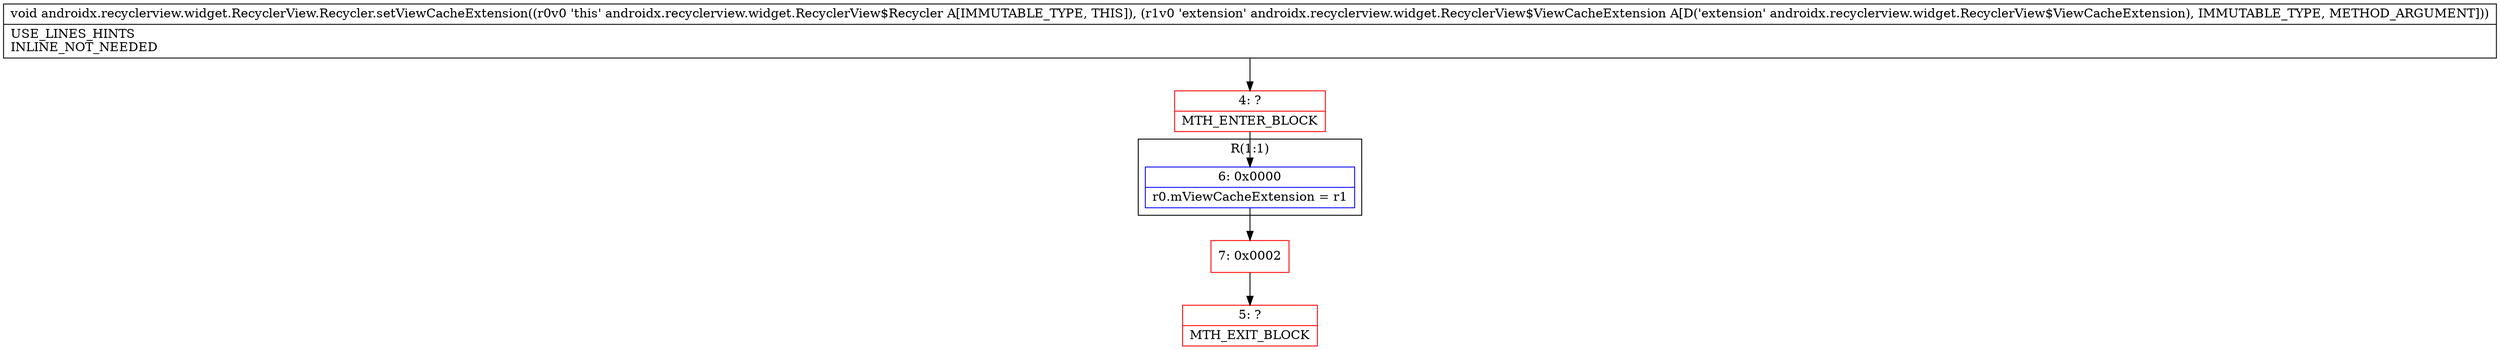 digraph "CFG forandroidx.recyclerview.widget.RecyclerView.Recycler.setViewCacheExtension(Landroidx\/recyclerview\/widget\/RecyclerView$ViewCacheExtension;)V" {
subgraph cluster_Region_491284061 {
label = "R(1:1)";
node [shape=record,color=blue];
Node_6 [shape=record,label="{6\:\ 0x0000|r0.mViewCacheExtension = r1\l}"];
}
Node_4 [shape=record,color=red,label="{4\:\ ?|MTH_ENTER_BLOCK\l}"];
Node_7 [shape=record,color=red,label="{7\:\ 0x0002}"];
Node_5 [shape=record,color=red,label="{5\:\ ?|MTH_EXIT_BLOCK\l}"];
MethodNode[shape=record,label="{void androidx.recyclerview.widget.RecyclerView.Recycler.setViewCacheExtension((r0v0 'this' androidx.recyclerview.widget.RecyclerView$Recycler A[IMMUTABLE_TYPE, THIS]), (r1v0 'extension' androidx.recyclerview.widget.RecyclerView$ViewCacheExtension A[D('extension' androidx.recyclerview.widget.RecyclerView$ViewCacheExtension), IMMUTABLE_TYPE, METHOD_ARGUMENT]))  | USE_LINES_HINTS\lINLINE_NOT_NEEDED\l}"];
MethodNode -> Node_4;Node_6 -> Node_7;
Node_4 -> Node_6;
Node_7 -> Node_5;
}

